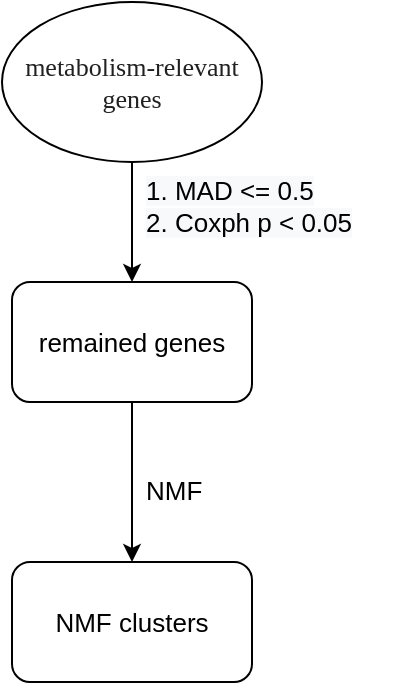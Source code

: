 <mxfile version="17.4.6" type="github">
  <diagram id="NdgCnNSXIsUmT931TGcp" name="Page-1">
    <mxGraphModel dx="640" dy="453" grid="1" gridSize="10" guides="1" tooltips="1" connect="1" arrows="1" fold="1" page="1" pageScale="1" pageWidth="827" pageHeight="1169" math="0" shadow="0">
      <root>
        <mxCell id="0" />
        <mxCell id="1" parent="0" />
        <mxCell id="ga2xYt5LpuPtbKSZWXpc-5" value="" style="edgeStyle=orthogonalEdgeStyle;rounded=0;orthogonalLoop=1;jettySize=auto;html=1;fontSize=13;" edge="1" parent="1" source="ga2xYt5LpuPtbKSZWXpc-1" target="ga2xYt5LpuPtbKSZWXpc-4">
          <mxGeometry relative="1" as="geometry" />
        </mxCell>
        <mxCell id="ga2xYt5LpuPtbKSZWXpc-1" value="&lt;span style=&quot;color: rgb(33 , 33 , 33) ; font-family: &amp;#34;cambria&amp;#34; , &amp;#34;cambria math&amp;#34; , &amp;#34;stixgeneral&amp;#34; , &amp;#34;times new roman&amp;#34; , &amp;#34;times&amp;#34; , serif ; font-size: 13px ; background-color: rgb(255 , 255 , 255)&quot;&gt;metabolism‐relevant genes&lt;/span&gt;" style="ellipse;whiteSpace=wrap;html=1;" vertex="1" parent="1">
          <mxGeometry x="250" y="100" width="130" height="80" as="geometry" />
        </mxCell>
        <mxCell id="ga2xYt5LpuPtbKSZWXpc-9" value="" style="edgeStyle=orthogonalEdgeStyle;rounded=0;orthogonalLoop=1;jettySize=auto;html=1;fontSize=13;" edge="1" parent="1" source="ga2xYt5LpuPtbKSZWXpc-4" target="ga2xYt5LpuPtbKSZWXpc-8">
          <mxGeometry relative="1" as="geometry" />
        </mxCell>
        <mxCell id="ga2xYt5LpuPtbKSZWXpc-4" value="remained genes" style="rounded=1;whiteSpace=wrap;html=1;fontSize=13;" vertex="1" parent="1">
          <mxGeometry x="255" y="240" width="120" height="60" as="geometry" />
        </mxCell>
        <mxCell id="ga2xYt5LpuPtbKSZWXpc-8" value="NMF clusters" style="whiteSpace=wrap;html=1;fontSize=13;rounded=1;" vertex="1" parent="1">
          <mxGeometry x="255" y="380" width="120" height="60" as="geometry" />
        </mxCell>
        <mxCell id="ga2xYt5LpuPtbKSZWXpc-11" value="&lt;span style=&quot;color: rgb(0, 0, 0); font-family: helvetica; font-size: 13px; font-style: normal; font-weight: 400; letter-spacing: normal; text-align: center; text-indent: 0px; text-transform: none; word-spacing: 0px; background-color: rgb(248, 249, 250); display: inline; float: none;&quot;&gt;1. MAD &amp;lt;= 0.5&lt;/span&gt;&lt;br style=&quot;color: rgb(0, 0, 0); font-family: helvetica; font-size: 13px; font-style: normal; font-weight: 400; letter-spacing: normal; text-align: center; text-indent: 0px; text-transform: none; word-spacing: 0px; background-color: rgb(248, 249, 250);&quot;&gt;&lt;span style=&quot;color: rgb(0, 0, 0); font-family: helvetica; font-size: 13px; font-style: normal; font-weight: 400; letter-spacing: normal; text-align: center; text-indent: 0px; text-transform: none; word-spacing: 0px; background-color: rgb(248, 249, 250); display: inline; float: none;&quot;&gt;2. Coxph p &amp;lt; 0.05&lt;/span&gt;" style="text;whiteSpace=wrap;html=1;fontSize=13;" vertex="1" parent="1">
          <mxGeometry x="320" y="180" width="130" height="50" as="geometry" />
        </mxCell>
        <mxCell id="ga2xYt5LpuPtbKSZWXpc-12" value="&lt;div style=&quot;text-align: center&quot;&gt;&lt;span&gt;&lt;font face=&quot;helvetica&quot;&gt;NMF&lt;/font&gt;&lt;/span&gt;&lt;/div&gt;" style="text;whiteSpace=wrap;html=1;fontSize=13;" vertex="1" parent="1">
          <mxGeometry x="320" y="330" width="130" height="50" as="geometry" />
        </mxCell>
      </root>
    </mxGraphModel>
  </diagram>
</mxfile>
